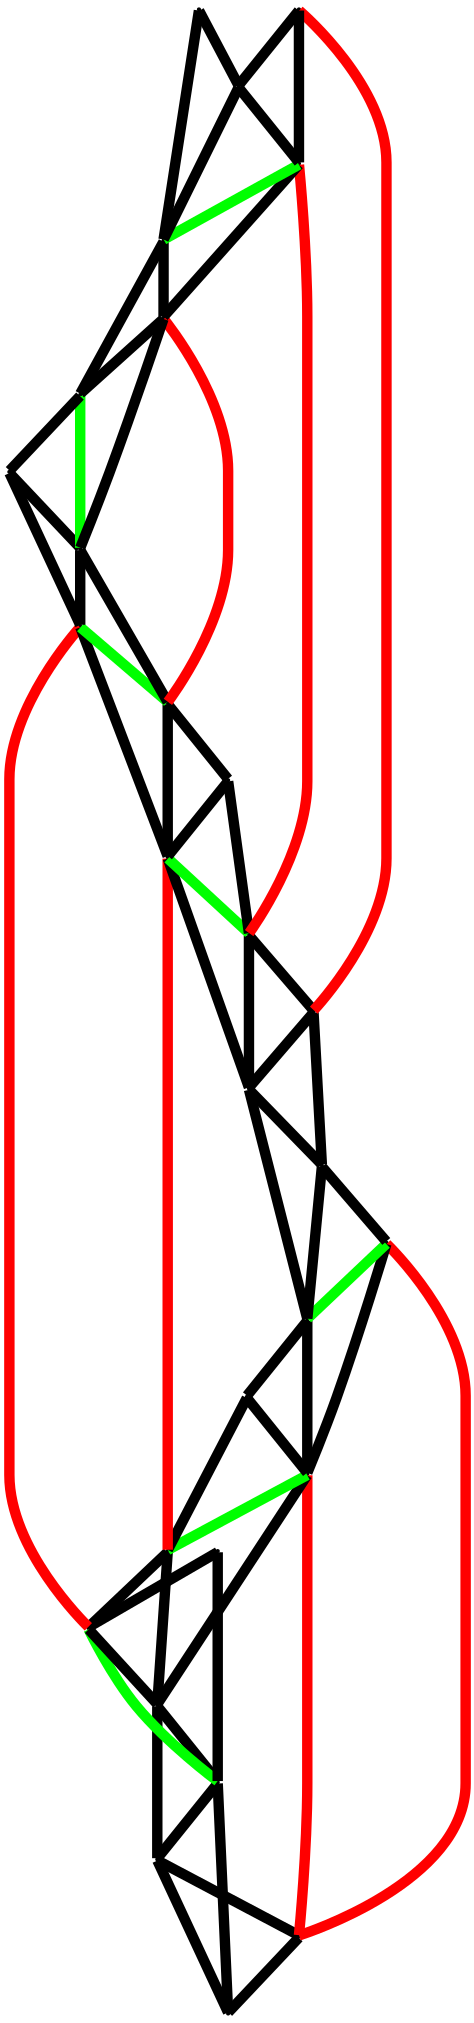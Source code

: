 graph G {
   00 [label="", width=0, height=0;
   pos="100, 0!"];
   01 [label="", width=0, height=0;
   pos="0, 173!"];
   02 [label="", width=0, height=0;
   pos="-100, 0!"];
   03 [label="", width=0, height=0;
   pos="-300, 0!"];
   04 [label="", width=0, height=0;
   pos="-200, -173!"];
   05 [label="", width=0, height=0;
   pos="-300, -346!"];
   06 [label="", width=0, height=0;
   pos="-500, -346!"];
   07 [label="", width=0, height=0;
   pos="-100, -346!"];
   08 [label="", width=0, height=0;
   pos="200, -173!"];
   09 [label="", width=0, height=0;
   pos="100, -346!"];
   10 [label="", width=0, height=0;
   pos="300, -346!"];
   11 [label="", width=0, height=0;
   pos="300, 0!"];
   12 [label="", width=0, height=0;
   pos="500, -346!"];
   13 [label="", width=0, height=0;
   pos="400, -519!"];
   14 [label="", width=0, height=0;
   pos="500, -692!"];
   15 [label="", width=0, height=0;
   pos="300, -692!"];
   16 [label="", width=0, height=0;
   pos="0, -519!"];
   17 [label="", width=0, height=0;
   pos="100, -692!"];
   18 [label="", width=0, height=0;
   pos="-100, -692!"];
   19 [label="", width=0, height=0;
   pos="-400, -519!"];
   20 [label="", width=0, height=0;
   pos="-300, -692!"];
   21 [label="", width=0, height=0;
   pos="-500, -692!"];
   22 [label="", width=0, height=0;
   pos="-300, -1039!"];
   23 [label="", width=0, height=0;
   pos="-200, -866!"];
   24 [label="", width=0, height=0;
   pos="-100, -1039!"];
   25 [label="", width=0, height=0;
   pos="200, -866!"];
   26 [label="", width=0, height=0;
   pos="100, -1039!"];
   27 [label="", width=0, height=0;
   pos="300, -1039!"];
   28 [label="", width=0, height=0;
   pos="0, -1212!"];
00--01 [color="black", penwidth=5]
02--00 [color="black", penwidth=5];
03--01 [color="black", penwidth=5];
04--02 [color="black", penwidth=5];
05--03 [color="green", penwidth=5];
06--03 [color="black", penwidth=5];
07--04 [color="black", penwidth=5];
08--04 [color="black", penwidth=5];
09--08 [color="black", penwidth=5];
10--09 [color="black", penwidth=5];
11--10 [color="green", penwidth=5];
12--11 [color="black", penwidth=5];
13--12 [color="black", penwidth=5];
14--13 [color="black", penwidth=5];
15--14 [color="black", penwidth=5];
16--15 [color="green", penwidth=5];
17--16 [color="black", penwidth=5];
18--17 [color="black", penwidth=5];
19--18 [color="green", penwidth=5];
20--19 [color="black", penwidth=5];
21--20 [color="black", penwidth=5];
22--21 [color="black", penwidth=5];
23--22 [color="black", penwidth=5];
24--22 [color="black", penwidth=5];
25--24 [color="green", penwidth=5];
26--25 [color="black", penwidth=5];
27--26 [color="black", penwidth=5];
28--24 [color="black", penwidth=5];
02--01 [color="black", penwidth=5];
03--02 [color="black", penwidth=5];
04--03 [color="black", penwidth=5];
05--04 [color="black", penwidth=5];
06--05 [color="black", penwidth=5];
07--05 [color="black", penwidth=5];
08--07 [color="green", penwidth=5];
09--07 [color="black", penwidth=5];
10--08 [color="black", penwidth=5];
11--08 [color="black", penwidth=5];
12--10 [color="black", penwidth=5];
13--10 [color="black", penwidth=5];
14--12 [color="black", penwidth=5];
15--13 [color="black", penwidth=5];
16--13 [color="black", penwidth=5];
17--15 [color="black", penwidth=5];
18--16 [color="black", penwidth=5];
19--16 [color="black", penwidth=5];
20--18 [color="black", penwidth=5];
21--19 [color="black", penwidth=5];
22--20 [color="green", penwidth=5];
23--20 [color="black", penwidth=5];
24--23 [color="black", penwidth=5];
25--23 [color="black", penwidth=5];
26--24 [color="black", penwidth=5];
27--25 [color="black", penwidth=5];
28--26 [color="black", penwidth=5];
08--00 [color="red", penwidth=5];
11--00 [color="red", penwidth=5];
16--07 [color="red", penwidth=5];
19--05 [color="red", penwidth=5];
23--18 [color="red", penwidth=5];
25--15 [color="red", penwidth=5];
27--14 [color="red", penwidth=5];
}
